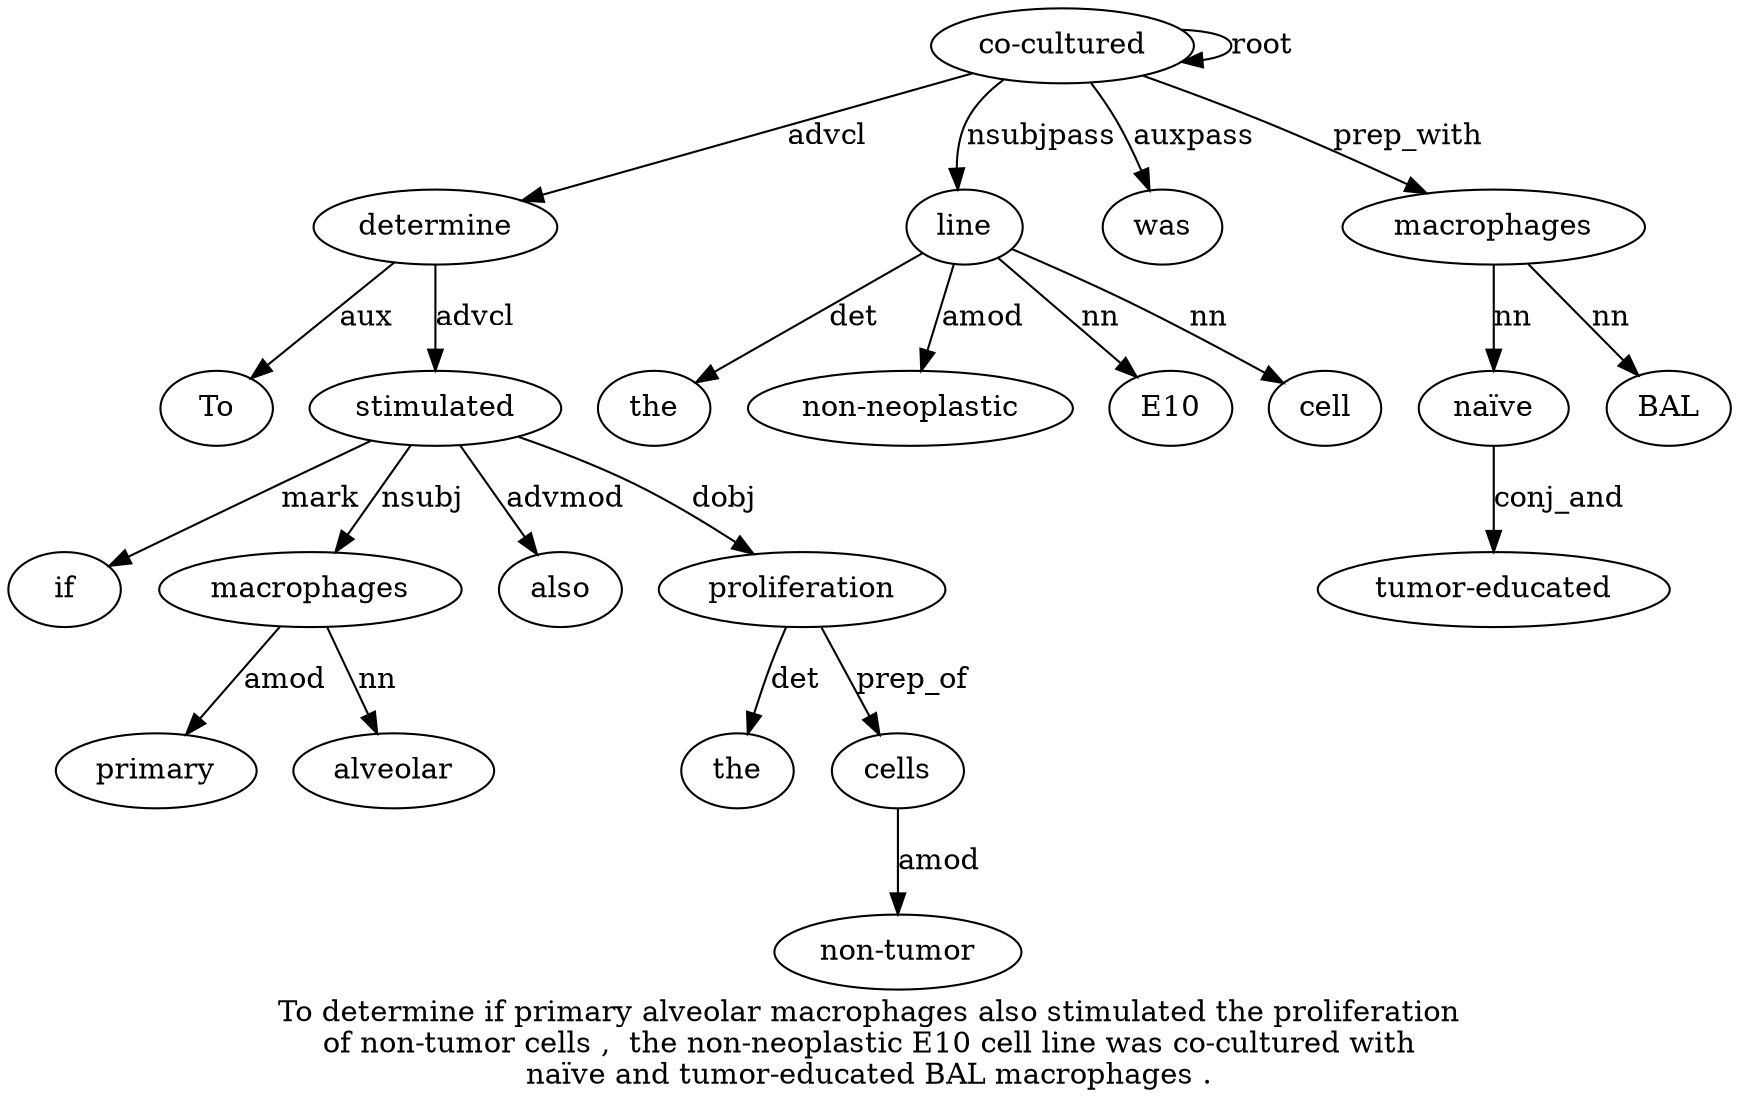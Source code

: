 digraph "To determine if primary alveolar macrophages also stimulated the proliferation of non-tumor cells ,  the non-neoplastic E10 cell line was co-cultured with naïve and tumor-educated BAL macrophages ." {
label="To determine if primary alveolar macrophages also stimulated the proliferation
of non-tumor cells ,  the non-neoplastic E10 cell line was co-cultured with
naïve and tumor-educated BAL macrophages .";
determine2 [style=filled, fillcolor=white, label=determine];
To1 [style=filled, fillcolor=white, label=To];
determine2 -> To1  [label=aux];
"co-cultured21" [style=filled, fillcolor=white, label="co-cultured"];
"co-cultured21" -> determine2  [label=advcl];
stimulated8 [style=filled, fillcolor=white, label=stimulated];
if3 [style=filled, fillcolor=white, label=if];
stimulated8 -> if3  [label=mark];
macrophages6 [style=filled, fillcolor=white, label=macrophages];
primary4 [style=filled, fillcolor=white, label=primary];
macrophages6 -> primary4  [label=amod];
alveolar5 [style=filled, fillcolor=white, label=alveolar];
macrophages6 -> alveolar5  [label=nn];
stimulated8 -> macrophages6  [label=nsubj];
also7 [style=filled, fillcolor=white, label=also];
stimulated8 -> also7  [label=advmod];
determine2 -> stimulated8  [label=advcl];
proliferation10 [style=filled, fillcolor=white, label=proliferation];
the9 [style=filled, fillcolor=white, label=the];
proliferation10 -> the9  [label=det];
stimulated8 -> proliferation10  [label=dobj];
cells13 [style=filled, fillcolor=white, label=cells];
"non-tumor12" [style=filled, fillcolor=white, label="non-tumor"];
cells13 -> "non-tumor12"  [label=amod];
proliferation10 -> cells13  [label=prep_of];
line19 [style=filled, fillcolor=white, label=line];
the15 [style=filled, fillcolor=white, label=the];
line19 -> the15  [label=det];
"non-neoplastic16" [style=filled, fillcolor=white, label="non-neoplastic"];
line19 -> "non-neoplastic16"  [label=amod];
E1017 [style=filled, fillcolor=white, label=E10];
line19 -> E1017  [label=nn];
cell18 [style=filled, fillcolor=white, label=cell];
line19 -> cell18  [label=nn];
"co-cultured21" -> line19  [label=nsubjpass];
was20 [style=filled, fillcolor=white, label=was];
"co-cultured21" -> was20  [label=auxpass];
"co-cultured21" -> "co-cultured21"  [label=root];
macrophages27 [style=filled, fillcolor=white, label=macrophages];
"naïve23" [style=filled, fillcolor=white, label="naïve"];
macrophages27 -> "naïve23"  [label=nn];
"tumor-educated25" [style=filled, fillcolor=white, label="tumor-educated"];
"naïve23" -> "tumor-educated25"  [label=conj_and];
BAL26 [style=filled, fillcolor=white, label=BAL];
macrophages27 -> BAL26  [label=nn];
"co-cultured21" -> macrophages27  [label=prep_with];
}

